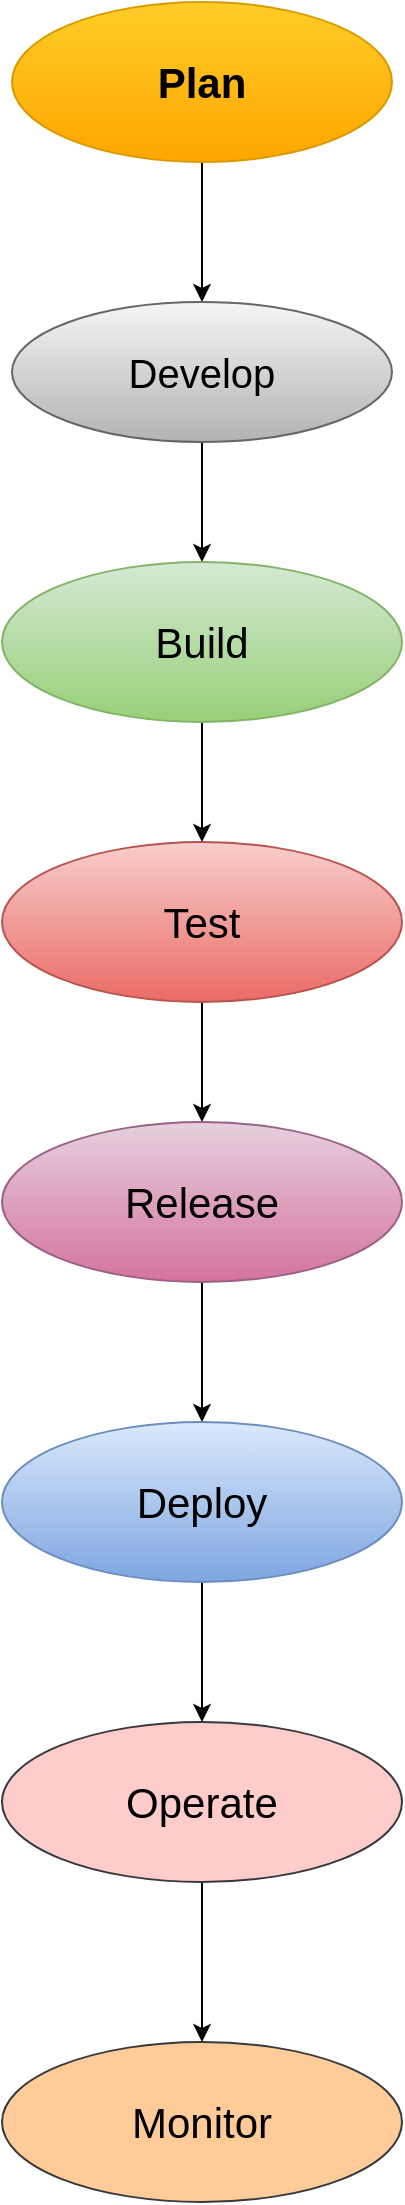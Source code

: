 <mxfile version="28.1.1">
  <diagram name="Page-1" id="TPe6g1nWosQaAYiYuVpN">
    <mxGraphModel grid="1" page="1" gridSize="10" guides="1" tooltips="1" connect="1" arrows="1" fold="1" pageScale="1" pageWidth="827" pageHeight="1169" math="0" shadow="0">
      <root>
        <mxCell id="0" />
        <mxCell id="1" parent="0" />
        <mxCell id="LpC56awOYndZG2KtdmSC-5" style="edgeStyle=orthogonalEdgeStyle;rounded=0;orthogonalLoop=1;jettySize=auto;html=1;" edge="1" parent="1" source="LpC56awOYndZG2KtdmSC-2" target="LpC56awOYndZG2KtdmSC-6">
          <mxGeometry relative="1" as="geometry">
            <mxPoint x="390" y="90" as="targetPoint" />
          </mxGeometry>
        </mxCell>
        <mxCell id="LpC56awOYndZG2KtdmSC-2" value="&lt;h4&gt;&lt;font style=&quot;font-size: 21px;&quot;&gt;Plan&lt;/font&gt;&lt;/h4&gt;" style="ellipse;whiteSpace=wrap;html=1;fillColor=#ffcd28;strokeColor=#d79b00;gradientColor=#ffa500;" vertex="1" parent="1">
          <mxGeometry x="295" width="190" height="80" as="geometry" />
        </mxCell>
        <mxCell id="LpC56awOYndZG2KtdmSC-7" style="edgeStyle=orthogonalEdgeStyle;rounded=0;orthogonalLoop=1;jettySize=auto;html=1;" edge="1" parent="1" source="LpC56awOYndZG2KtdmSC-6" target="LpC56awOYndZG2KtdmSC-8">
          <mxGeometry relative="1" as="geometry">
            <mxPoint x="390" y="260" as="targetPoint" />
          </mxGeometry>
        </mxCell>
        <mxCell id="LpC56awOYndZG2KtdmSC-6" value="&lt;font style=&quot;color: light-dark(rgb(0, 0, 0), rgb(255, 247, 244)); font-size: 20px;&quot;&gt;Develop&lt;/font&gt;" style="ellipse;whiteSpace=wrap;html=1;fillColor=#f5f5f5;strokeColor=#666666;gradientColor=#b3b3b3;" vertex="1" parent="1">
          <mxGeometry x="295" y="150" width="190" height="70" as="geometry" />
        </mxCell>
        <mxCell id="LpC56awOYndZG2KtdmSC-10" value="" style="edgeStyle=orthogonalEdgeStyle;rounded=0;orthogonalLoop=1;jettySize=auto;html=1;" edge="1" parent="1" source="LpC56awOYndZG2KtdmSC-8" target="LpC56awOYndZG2KtdmSC-9">
          <mxGeometry relative="1" as="geometry" />
        </mxCell>
        <mxCell id="LpC56awOYndZG2KtdmSC-8" value="&lt;font style=&quot;font-size: 21px;&quot;&gt;Build&lt;/font&gt;" style="ellipse;whiteSpace=wrap;html=1;fillColor=#d5e8d4;strokeColor=#82b366;gradientColor=#97d077;" vertex="1" parent="1">
          <mxGeometry x="290" y="280" width="200" height="80" as="geometry" />
        </mxCell>
        <mxCell id="LpC56awOYndZG2KtdmSC-12" value="" style="edgeStyle=orthogonalEdgeStyle;rounded=0;orthogonalLoop=1;jettySize=auto;html=1;" edge="1" parent="1" source="LpC56awOYndZG2KtdmSC-9" target="LpC56awOYndZG2KtdmSC-11">
          <mxGeometry relative="1" as="geometry" />
        </mxCell>
        <mxCell id="LpC56awOYndZG2KtdmSC-9" value="&lt;span style=&quot;font-size: 21px;&quot;&gt;Test&lt;/span&gt;" style="ellipse;whiteSpace=wrap;html=1;fillColor=#f8cecc;strokeColor=#b85450;gradientColor=#ea6b66;" vertex="1" parent="1">
          <mxGeometry x="290" y="420" width="200" height="80" as="geometry" />
        </mxCell>
        <mxCell id="LpC56awOYndZG2KtdmSC-14" value="" style="edgeStyle=orthogonalEdgeStyle;rounded=0;orthogonalLoop=1;jettySize=auto;html=1;" edge="1" parent="1" source="LpC56awOYndZG2KtdmSC-11" target="LpC56awOYndZG2KtdmSC-13">
          <mxGeometry relative="1" as="geometry" />
        </mxCell>
        <mxCell id="LpC56awOYndZG2KtdmSC-11" value="&lt;span style=&quot;font-size: 21px;&quot;&gt;Release&lt;/span&gt;" style="ellipse;whiteSpace=wrap;html=1;fillColor=#e6d0de;strokeColor=#996185;gradientColor=#d5739d;" vertex="1" parent="1">
          <mxGeometry x="290" y="560" width="200" height="80" as="geometry" />
        </mxCell>
        <mxCell id="LpC56awOYndZG2KtdmSC-16" value="" style="edgeStyle=orthogonalEdgeStyle;rounded=0;orthogonalLoop=1;jettySize=auto;html=1;" edge="1" parent="1" source="LpC56awOYndZG2KtdmSC-13" target="LpC56awOYndZG2KtdmSC-15">
          <mxGeometry relative="1" as="geometry" />
        </mxCell>
        <mxCell id="LpC56awOYndZG2KtdmSC-13" value="&lt;span style=&quot;font-size: 21px;&quot;&gt;Deploy&lt;/span&gt;" style="ellipse;whiteSpace=wrap;html=1;fillColor=#dae8fc;strokeColor=#6c8ebf;gradientColor=#7ea6e0;" vertex="1" parent="1">
          <mxGeometry x="290" y="710" width="200" height="80" as="geometry" />
        </mxCell>
        <mxCell id="LpC56awOYndZG2KtdmSC-18" value="" style="edgeStyle=orthogonalEdgeStyle;rounded=0;orthogonalLoop=1;jettySize=auto;html=1;" edge="1" parent="1" source="LpC56awOYndZG2KtdmSC-15" target="LpC56awOYndZG2KtdmSC-17">
          <mxGeometry relative="1" as="geometry" />
        </mxCell>
        <mxCell id="LpC56awOYndZG2KtdmSC-15" value="&lt;span style=&quot;font-size: 21px;&quot;&gt;Operate&lt;/span&gt;" style="ellipse;whiteSpace=wrap;html=1;fillColor=#ffcccc;strokeColor=#36393d;" vertex="1" parent="1">
          <mxGeometry x="290" y="860" width="200" height="80" as="geometry" />
        </mxCell>
        <mxCell id="LpC56awOYndZG2KtdmSC-17" value="&lt;span style=&quot;font-size: 21px;&quot;&gt;Monitor&lt;/span&gt;" style="ellipse;whiteSpace=wrap;html=1;fillColor=#ffcc99;strokeColor=#36393d;" vertex="1" parent="1">
          <mxGeometry x="290" y="1020" width="200" height="80" as="geometry" />
        </mxCell>
      </root>
    </mxGraphModel>
  </diagram>
</mxfile>
